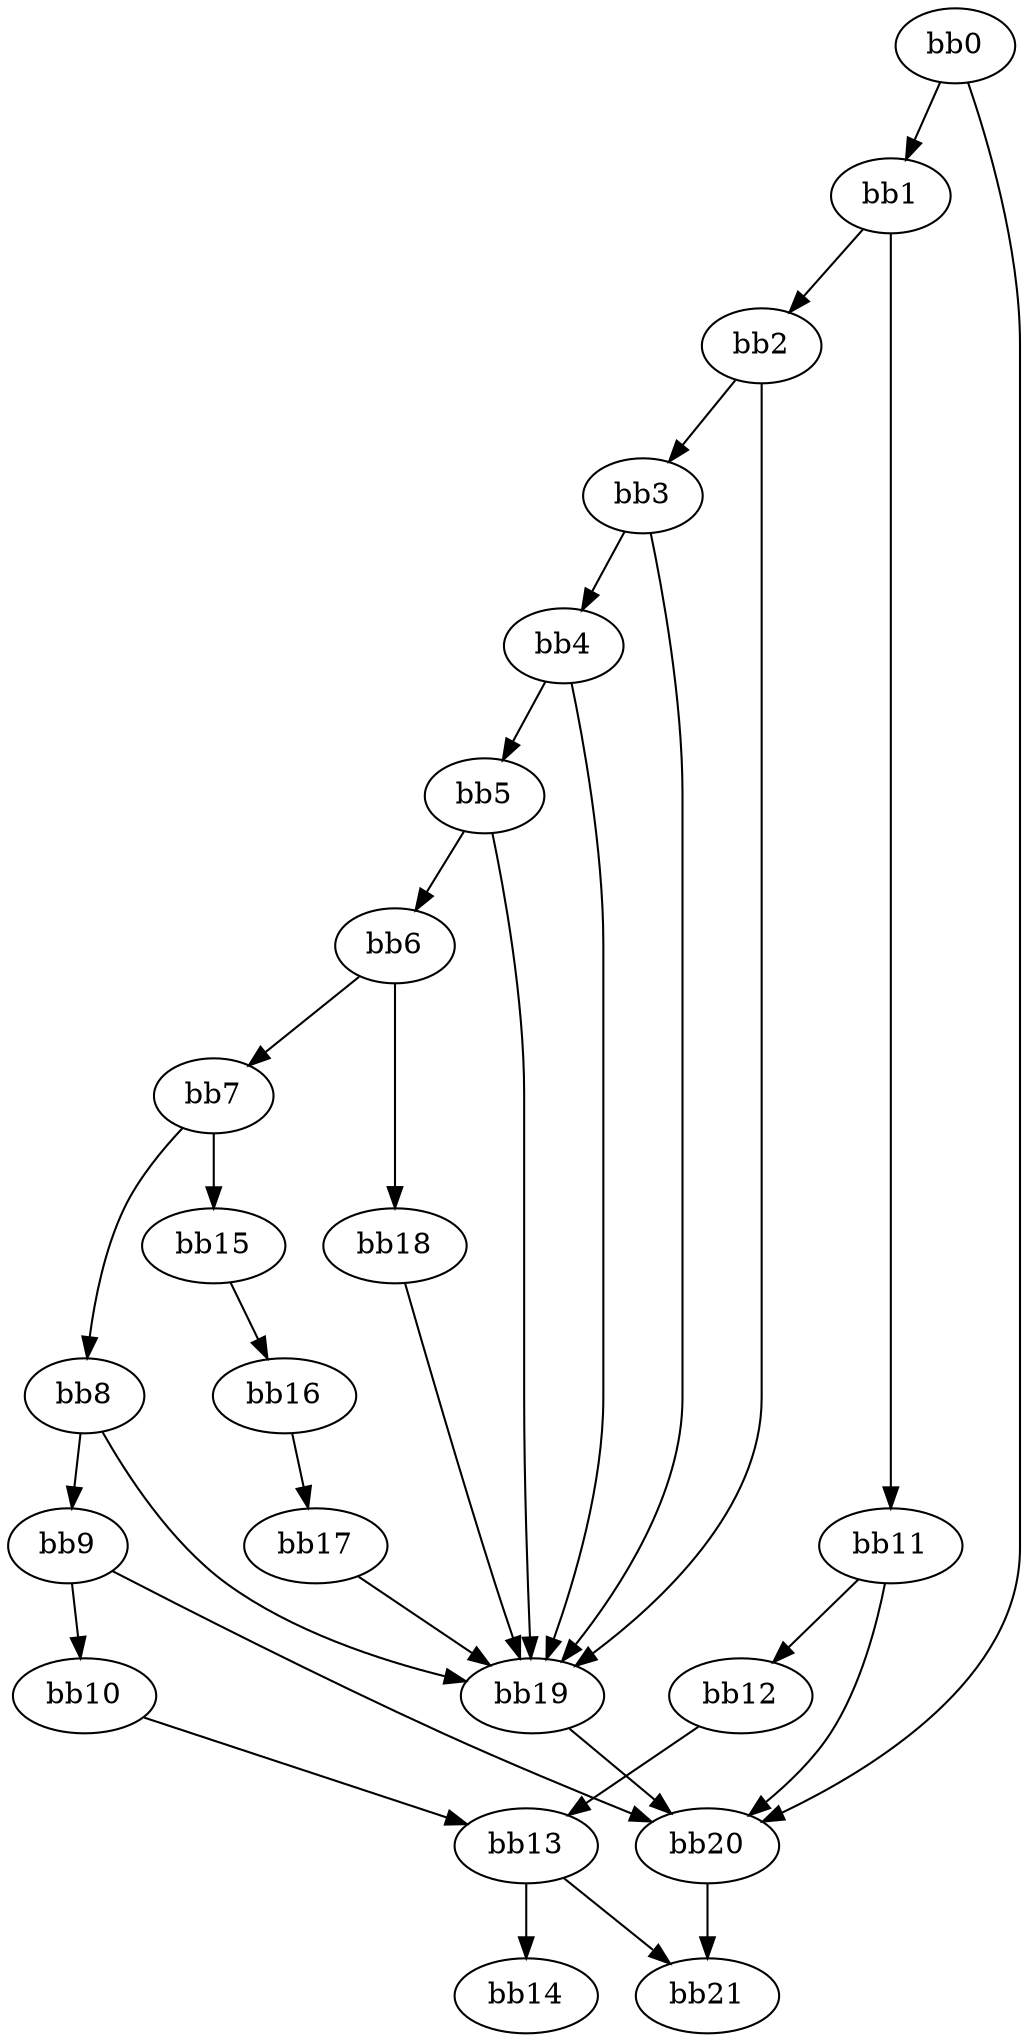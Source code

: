 digraph {
    0 [ label = "bb0\l" ]
    1 [ label = "bb1\l" ]
    2 [ label = "bb2\l" ]
    3 [ label = "bb3\l" ]
    4 [ label = "bb4\l" ]
    5 [ label = "bb5\l" ]
    6 [ label = "bb6\l" ]
    7 [ label = "bb7\l" ]
    8 [ label = "bb8\l" ]
    9 [ label = "bb9\l" ]
    10 [ label = "bb10\l" ]
    11 [ label = "bb11\l" ]
    12 [ label = "bb12\l" ]
    13 [ label = "bb13\l" ]
    14 [ label = "bb14\l" ]
    15 [ label = "bb15\l" ]
    16 [ label = "bb16\l" ]
    17 [ label = "bb17\l" ]
    18 [ label = "bb18\l" ]
    19 [ label = "bb19\l" ]
    20 [ label = "bb20\l" ]
    21 [ label = "bb21\l" ]
    0 -> 1 [ ]
    0 -> 20 [ ]
    1 -> 2 [ ]
    1 -> 11 [ ]
    2 -> 3 [ ]
    2 -> 19 [ ]
    3 -> 4 [ ]
    3 -> 19 [ ]
    4 -> 5 [ ]
    4 -> 19 [ ]
    5 -> 6 [ ]
    5 -> 19 [ ]
    6 -> 7 [ ]
    6 -> 18 [ ]
    7 -> 8 [ ]
    7 -> 15 [ ]
    8 -> 9 [ ]
    8 -> 19 [ ]
    9 -> 10 [ ]
    9 -> 20 [ ]
    10 -> 13 [ ]
    11 -> 12 [ ]
    11 -> 20 [ ]
    12 -> 13 [ ]
    13 -> 14 [ ]
    13 -> 21 [ ]
    15 -> 16 [ ]
    16 -> 17 [ ]
    17 -> 19 [ ]
    18 -> 19 [ ]
    19 -> 20 [ ]
    20 -> 21 [ ]
}

